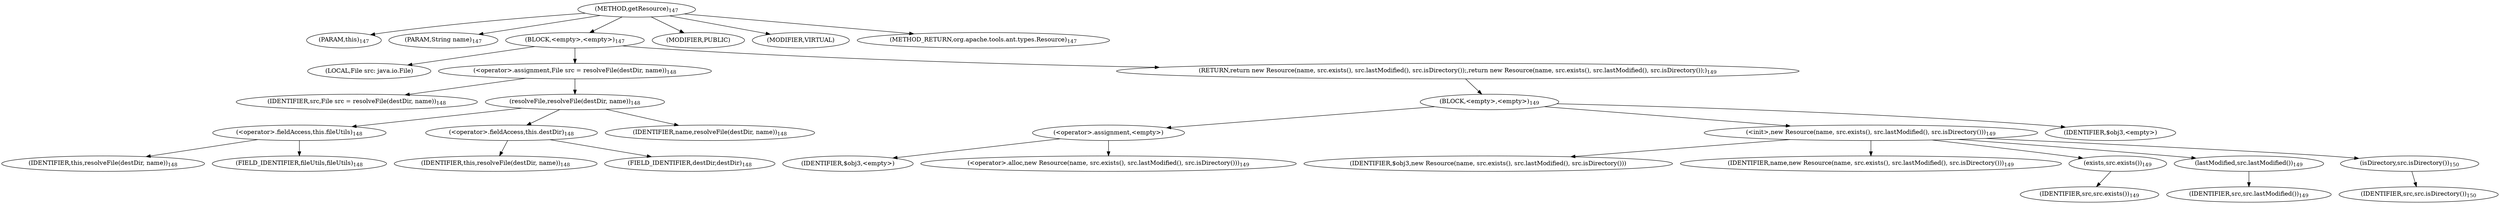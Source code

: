 digraph "getResource" {  
"212" [label = <(METHOD,getResource)<SUB>147</SUB>> ]
"213" [label = <(PARAM,this)<SUB>147</SUB>> ]
"214" [label = <(PARAM,String name)<SUB>147</SUB>> ]
"215" [label = <(BLOCK,&lt;empty&gt;,&lt;empty&gt;)<SUB>147</SUB>> ]
"216" [label = <(LOCAL,File src: java.io.File)> ]
"217" [label = <(&lt;operator&gt;.assignment,File src = resolveFile(destDir, name))<SUB>148</SUB>> ]
"218" [label = <(IDENTIFIER,src,File src = resolveFile(destDir, name))<SUB>148</SUB>> ]
"219" [label = <(resolveFile,resolveFile(destDir, name))<SUB>148</SUB>> ]
"220" [label = <(&lt;operator&gt;.fieldAccess,this.fileUtils)<SUB>148</SUB>> ]
"221" [label = <(IDENTIFIER,this,resolveFile(destDir, name))<SUB>148</SUB>> ]
"222" [label = <(FIELD_IDENTIFIER,fileUtils,fileUtils)<SUB>148</SUB>> ]
"223" [label = <(&lt;operator&gt;.fieldAccess,this.destDir)<SUB>148</SUB>> ]
"224" [label = <(IDENTIFIER,this,resolveFile(destDir, name))<SUB>148</SUB>> ]
"225" [label = <(FIELD_IDENTIFIER,destDir,destDir)<SUB>148</SUB>> ]
"226" [label = <(IDENTIFIER,name,resolveFile(destDir, name))<SUB>148</SUB>> ]
"227" [label = <(RETURN,return new Resource(name, src.exists(), src.lastModified(), src.isDirectory());,return new Resource(name, src.exists(), src.lastModified(), src.isDirectory());)<SUB>149</SUB>> ]
"228" [label = <(BLOCK,&lt;empty&gt;,&lt;empty&gt;)<SUB>149</SUB>> ]
"229" [label = <(&lt;operator&gt;.assignment,&lt;empty&gt;)> ]
"230" [label = <(IDENTIFIER,$obj3,&lt;empty&gt;)> ]
"231" [label = <(&lt;operator&gt;.alloc,new Resource(name, src.exists(), src.lastModified(), src.isDirectory()))<SUB>149</SUB>> ]
"232" [label = <(&lt;init&gt;,new Resource(name, src.exists(), src.lastModified(), src.isDirectory()))<SUB>149</SUB>> ]
"233" [label = <(IDENTIFIER,$obj3,new Resource(name, src.exists(), src.lastModified(), src.isDirectory()))> ]
"234" [label = <(IDENTIFIER,name,new Resource(name, src.exists(), src.lastModified(), src.isDirectory()))<SUB>149</SUB>> ]
"235" [label = <(exists,src.exists())<SUB>149</SUB>> ]
"236" [label = <(IDENTIFIER,src,src.exists())<SUB>149</SUB>> ]
"237" [label = <(lastModified,src.lastModified())<SUB>149</SUB>> ]
"238" [label = <(IDENTIFIER,src,src.lastModified())<SUB>149</SUB>> ]
"239" [label = <(isDirectory,src.isDirectory())<SUB>150</SUB>> ]
"240" [label = <(IDENTIFIER,src,src.isDirectory())<SUB>150</SUB>> ]
"241" [label = <(IDENTIFIER,$obj3,&lt;empty&gt;)> ]
"242" [label = <(MODIFIER,PUBLIC)> ]
"243" [label = <(MODIFIER,VIRTUAL)> ]
"244" [label = <(METHOD_RETURN,org.apache.tools.ant.types.Resource)<SUB>147</SUB>> ]
  "212" -> "213" 
  "212" -> "214" 
  "212" -> "215" 
  "212" -> "242" 
  "212" -> "243" 
  "212" -> "244" 
  "215" -> "216" 
  "215" -> "217" 
  "215" -> "227" 
  "217" -> "218" 
  "217" -> "219" 
  "219" -> "220" 
  "219" -> "223" 
  "219" -> "226" 
  "220" -> "221" 
  "220" -> "222" 
  "223" -> "224" 
  "223" -> "225" 
  "227" -> "228" 
  "228" -> "229" 
  "228" -> "232" 
  "228" -> "241" 
  "229" -> "230" 
  "229" -> "231" 
  "232" -> "233" 
  "232" -> "234" 
  "232" -> "235" 
  "232" -> "237" 
  "232" -> "239" 
  "235" -> "236" 
  "237" -> "238" 
  "239" -> "240" 
}
